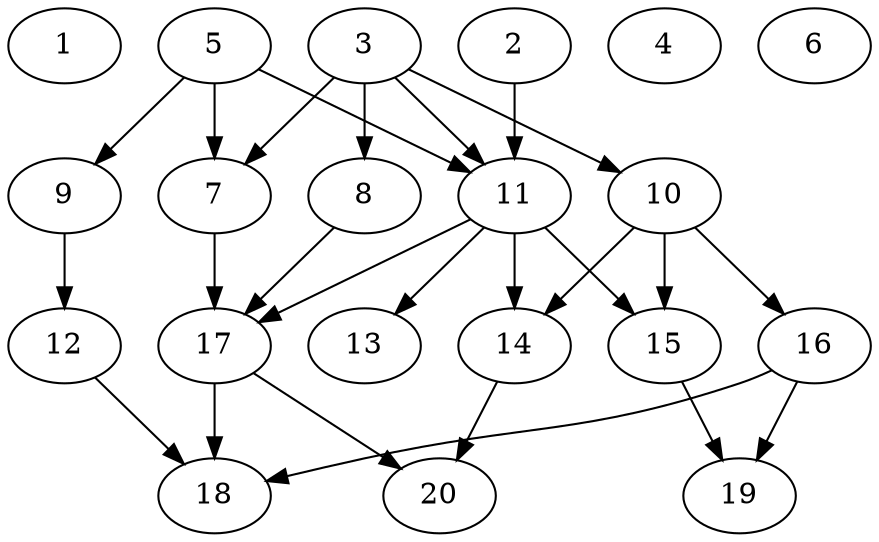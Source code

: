// DAG automatically generated by daggen at Wed Jul 24 22:02:40 2019
// ./daggen --dot -n 20 --ccr 0.4 --fat 0.6 --regular 0.5 --density 0.5 --mindata 5242880 --maxdata 52428800 
digraph G {
  1 [size="25031680", alpha="0.00", expect_size="10012672"] 
  2 [size="15964160", alpha="0.05", expect_size="6385664"] 
  2 -> 11 [size ="6385664"]
  3 [size="26910720", alpha="0.10", expect_size="10764288"] 
  3 -> 7 [size ="10764288"]
  3 -> 8 [size ="10764288"]
  3 -> 10 [size ="10764288"]
  3 -> 11 [size ="10764288"]
  4 [size="64888320", alpha="0.03", expect_size="25955328"] 
  5 [size="76776960", alpha="0.07", expect_size="30710784"] 
  5 -> 7 [size ="30710784"]
  5 -> 9 [size ="30710784"]
  5 -> 11 [size ="30710784"]
  6 [size="49489920", alpha="0.11", expect_size="19795968"] 
  7 [size="73105920", alpha="0.13", expect_size="29242368"] 
  7 -> 17 [size ="29242368"]
  8 [size="103441920", alpha="0.11", expect_size="41376768"] 
  8 -> 17 [size ="41376768"]
  9 [size="103285760", alpha="0.07", expect_size="41314304"] 
  9 -> 12 [size ="41314304"]
  10 [size="44554240", alpha="0.20", expect_size="17821696"] 
  10 -> 14 [size ="17821696"]
  10 -> 15 [size ="17821696"]
  10 -> 16 [size ="17821696"]
  11 [size="79646720", alpha="0.09", expect_size="31858688"] 
  11 -> 13 [size ="31858688"]
  11 -> 14 [size ="31858688"]
  11 -> 15 [size ="31858688"]
  11 -> 17 [size ="31858688"]
  12 [size="80826880", alpha="0.15", expect_size="32330752"] 
  12 -> 18 [size ="32330752"]
  13 [size="108633600", alpha="0.06", expect_size="43453440"] 
  14 [size="47892480", alpha="0.06", expect_size="19156992"] 
  14 -> 20 [size ="19156992"]
  15 [size="66611200", alpha="0.08", expect_size="26644480"] 
  15 -> 19 [size ="26644480"]
  16 [size="107850240", alpha="0.13", expect_size="43140096"] 
  16 -> 18 [size ="43140096"]
  16 -> 19 [size ="43140096"]
  17 [size="52989440", alpha="0.12", expect_size="21195776"] 
  17 -> 18 [size ="21195776"]
  17 -> 20 [size ="21195776"]
  18 [size="130849280", alpha="0.00", expect_size="52339712"] 
  19 [size="79808000", alpha="0.18", expect_size="31923200"] 
  20 [size="122867200", alpha="0.02", expect_size="49146880"] 
}
